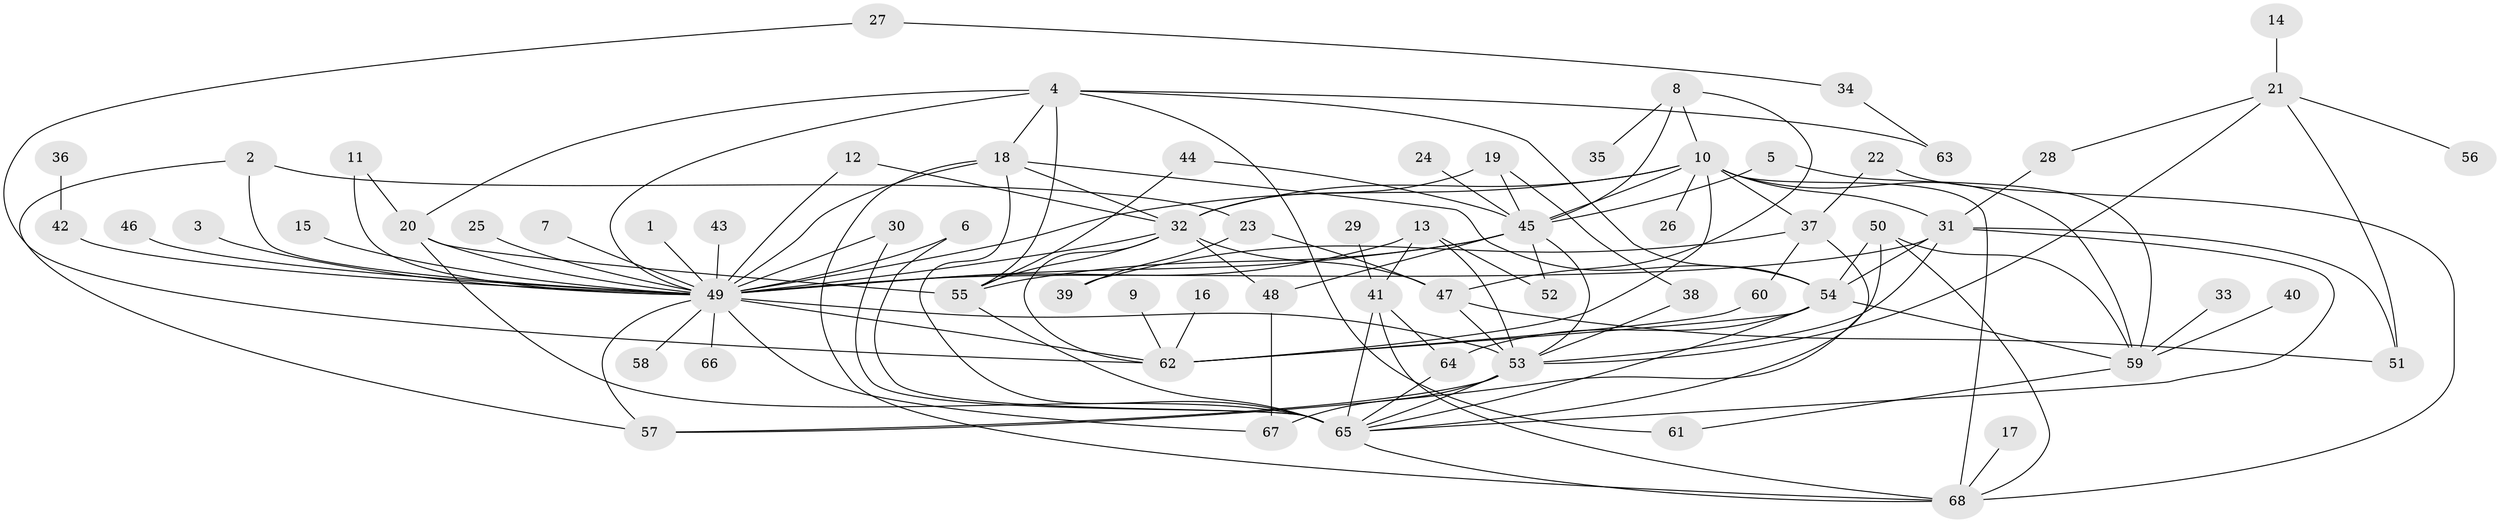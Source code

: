 // original degree distribution, {4: 0.08823529411764706, 7: 0.03676470588235294, 35: 0.007352941176470588, 9: 0.022058823529411766, 1: 0.41911764705882354, 10: 0.022058823529411766, 13: 0.022058823529411766, 3: 0.1323529411764706, 2: 0.20588235294117646, 8: 0.014705882352941176, 6: 0.022058823529411766, 5: 0.007352941176470588}
// Generated by graph-tools (version 1.1) at 2025/01/03/09/25 03:01:51]
// undirected, 68 vertices, 126 edges
graph export_dot {
graph [start="1"]
  node [color=gray90,style=filled];
  1;
  2;
  3;
  4;
  5;
  6;
  7;
  8;
  9;
  10;
  11;
  12;
  13;
  14;
  15;
  16;
  17;
  18;
  19;
  20;
  21;
  22;
  23;
  24;
  25;
  26;
  27;
  28;
  29;
  30;
  31;
  32;
  33;
  34;
  35;
  36;
  37;
  38;
  39;
  40;
  41;
  42;
  43;
  44;
  45;
  46;
  47;
  48;
  49;
  50;
  51;
  52;
  53;
  54;
  55;
  56;
  57;
  58;
  59;
  60;
  61;
  62;
  63;
  64;
  65;
  66;
  67;
  68;
  1 -- 49 [weight=1.0];
  2 -- 23 [weight=1.0];
  2 -- 49 [weight=1.0];
  2 -- 57 [weight=1.0];
  3 -- 49 [weight=1.0];
  4 -- 18 [weight=1.0];
  4 -- 20 [weight=1.0];
  4 -- 49 [weight=1.0];
  4 -- 54 [weight=1.0];
  4 -- 55 [weight=1.0];
  4 -- 61 [weight=1.0];
  4 -- 63 [weight=1.0];
  5 -- 45 [weight=1.0];
  5 -- 59 [weight=1.0];
  6 -- 49 [weight=1.0];
  6 -- 65 [weight=1.0];
  7 -- 49 [weight=1.0];
  8 -- 10 [weight=1.0];
  8 -- 35 [weight=1.0];
  8 -- 45 [weight=1.0];
  8 -- 47 [weight=1.0];
  9 -- 62 [weight=1.0];
  10 -- 26 [weight=1.0];
  10 -- 31 [weight=1.0];
  10 -- 32 [weight=1.0];
  10 -- 37 [weight=1.0];
  10 -- 45 [weight=1.0];
  10 -- 49 [weight=1.0];
  10 -- 59 [weight=2.0];
  10 -- 62 [weight=1.0];
  10 -- 68 [weight=1.0];
  11 -- 20 [weight=1.0];
  11 -- 49 [weight=2.0];
  12 -- 32 [weight=1.0];
  12 -- 49 [weight=1.0];
  13 -- 41 [weight=1.0];
  13 -- 49 [weight=1.0];
  13 -- 52 [weight=1.0];
  13 -- 53 [weight=1.0];
  14 -- 21 [weight=1.0];
  15 -- 49 [weight=1.0];
  16 -- 62 [weight=1.0];
  17 -- 68 [weight=1.0];
  18 -- 32 [weight=1.0];
  18 -- 49 [weight=1.0];
  18 -- 54 [weight=1.0];
  18 -- 65 [weight=2.0];
  18 -- 68 [weight=1.0];
  19 -- 32 [weight=1.0];
  19 -- 38 [weight=1.0];
  19 -- 45 [weight=1.0];
  20 -- 49 [weight=1.0];
  20 -- 55 [weight=1.0];
  20 -- 65 [weight=1.0];
  21 -- 28 [weight=1.0];
  21 -- 51 [weight=1.0];
  21 -- 53 [weight=1.0];
  21 -- 56 [weight=1.0];
  22 -- 37 [weight=1.0];
  22 -- 68 [weight=1.0];
  23 -- 39 [weight=1.0];
  23 -- 47 [weight=1.0];
  24 -- 45 [weight=1.0];
  25 -- 49 [weight=1.0];
  27 -- 34 [weight=1.0];
  27 -- 62 [weight=1.0];
  28 -- 31 [weight=1.0];
  29 -- 41 [weight=1.0];
  30 -- 49 [weight=1.0];
  30 -- 65 [weight=1.0];
  31 -- 49 [weight=4.0];
  31 -- 51 [weight=1.0];
  31 -- 53 [weight=1.0];
  31 -- 54 [weight=1.0];
  31 -- 65 [weight=1.0];
  32 -- 47 [weight=1.0];
  32 -- 48 [weight=1.0];
  32 -- 49 [weight=1.0];
  32 -- 55 [weight=1.0];
  32 -- 62 [weight=1.0];
  33 -- 59 [weight=1.0];
  34 -- 63 [weight=1.0];
  36 -- 42 [weight=1.0];
  37 -- 39 [weight=1.0];
  37 -- 60 [weight=1.0];
  37 -- 65 [weight=2.0];
  38 -- 53 [weight=1.0];
  40 -- 59 [weight=1.0];
  41 -- 64 [weight=1.0];
  41 -- 65 [weight=1.0];
  41 -- 68 [weight=1.0];
  42 -- 49 [weight=1.0];
  43 -- 49 [weight=1.0];
  44 -- 45 [weight=1.0];
  44 -- 55 [weight=1.0];
  45 -- 48 [weight=1.0];
  45 -- 49 [weight=1.0];
  45 -- 52 [weight=1.0];
  45 -- 53 [weight=1.0];
  45 -- 55 [weight=1.0];
  46 -- 49 [weight=2.0];
  47 -- 51 [weight=1.0];
  47 -- 53 [weight=1.0];
  48 -- 67 [weight=1.0];
  49 -- 53 [weight=1.0];
  49 -- 57 [weight=1.0];
  49 -- 58 [weight=1.0];
  49 -- 62 [weight=1.0];
  49 -- 66 [weight=1.0];
  49 -- 67 [weight=1.0];
  50 -- 54 [weight=1.0];
  50 -- 57 [weight=1.0];
  50 -- 59 [weight=1.0];
  50 -- 68 [weight=1.0];
  53 -- 57 [weight=1.0];
  53 -- 65 [weight=1.0];
  53 -- 67 [weight=1.0];
  54 -- 59 [weight=1.0];
  54 -- 62 [weight=1.0];
  54 -- 64 [weight=1.0];
  54 -- 65 [weight=1.0];
  55 -- 65 [weight=1.0];
  59 -- 61 [weight=1.0];
  60 -- 62 [weight=1.0];
  64 -- 65 [weight=1.0];
  65 -- 68 [weight=1.0];
}
